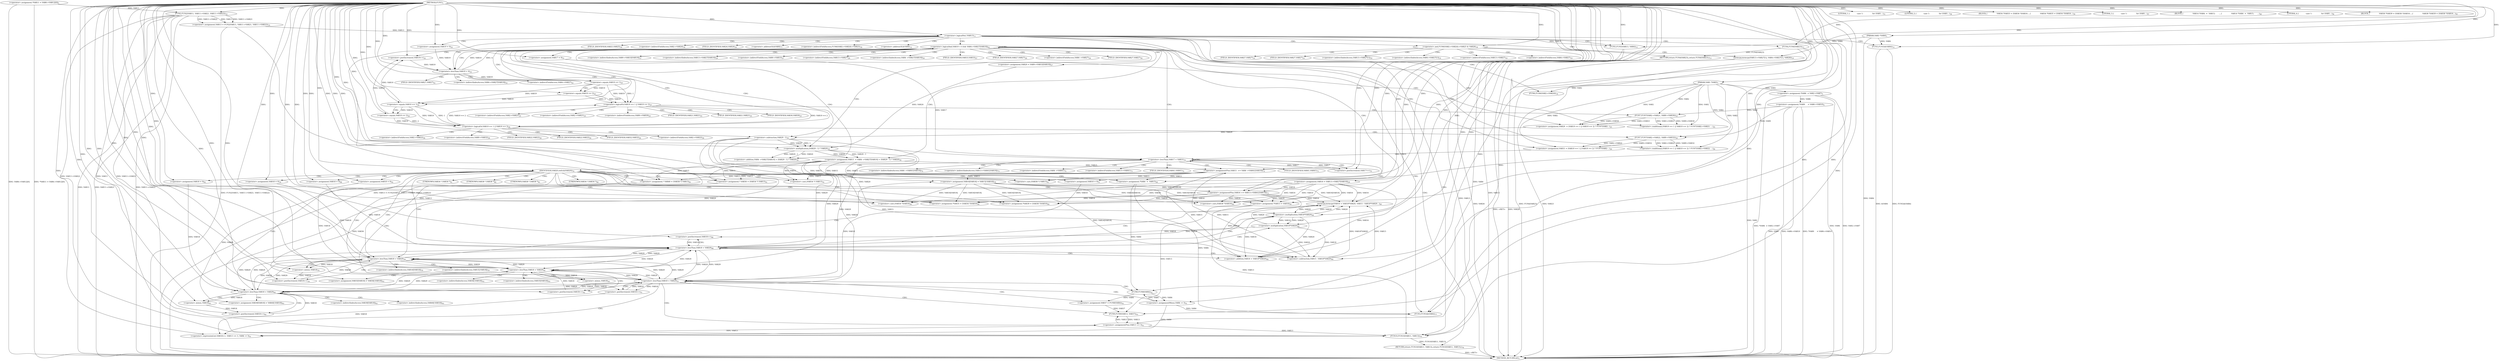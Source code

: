 digraph "FUN1" {  
"8" [label = <(METHOD,FUN1)<SUB>1</SUB>> ]
"355" [label = <(METHOD_RETURN,int)<SUB>1</SUB>> ]
"9" [label = <(PARAM,VAR1 *VAR2)<SUB>1</SUB>> ]
"10" [label = <(PARAM,VAR3 *VAR4)<SUB>1</SUB>> ]
"13" [label = <(&lt;operator&gt;.assignment,*VAR6  = VAR2-&gt;VAR7)<SUB>3</SUB>> ]
"19" [label = <(&lt;operator&gt;.assignment,*VAR9     = VAR6-&gt;VAR10)<SUB>4</SUB>> ]
"25" [label = <(&lt;operator&gt;.assignment,*VAR11 = VAR6-&gt;VAR12[0])<SUB>5</SUB>> ]
"39" [label = <(&lt;operator&gt;.assignment,VAR13 = FUN2(VAR11, VAR11-&gt;VAR21, VAR11-&gt;VAR22))<SUB>10</SUB>> ]
"59" [label = <(FUN5,FUN5(VAR13, VAR4))<SUB>15</SUB>> ]
"348" [label = <(FUN3,FUN3(&amp;VAR4))<SUB>77</SUB>> ]
"351" [label = <(RETURN,return FUN10(VAR11, VAR13);,return FUN10(VAR11, VAR13);)<SUB>78</SUB>> ]
"50" [label = <(&lt;operator&gt;.logicalNot,!VAR13)<SUB>11</SUB>> ]
"63" [label = <(&lt;operator&gt;.and,FUN6(VAR2-&gt;VAR24)-&gt;VAR25 &amp; VAR26)<SUB>18</SUB>> ]
"89" [label = <(&lt;operator&gt;.logicalAnd,VAR19 &lt; 4 &amp;&amp; VAR4-&gt;VAR27[VAR19])<SUB>22</SUB>> ]
"98" [label = <(&lt;operator&gt;.postIncrement,VAR19++)<SUB>22</SUB>> ]
"352" [label = <(FUN10,FUN10(VAR11, VAR13))<SUB>78</SUB>> ]
"41" [label = <(FUN2,FUN2(VAR11, VAR11-&gt;VAR21, VAR11-&gt;VAR22))<SUB>10</SUB>> ]
"53" [label = <(FUN3,FUN3(&amp;VAR4))<SUB>12</SUB>> ]
"56" [label = <(RETURN,return FUN4(VAR23);,return FUN4(VAR23);)<SUB>13</SUB>> ]
"72" [label = <(memcpy,memcpy(VAR13-&gt;VAR27[1], VAR4-&gt;VAR27[1], VAR28))<SUB>19</SUB>> ]
"86" [label = <(&lt;operator&gt;.assignment,VAR19 = 0)<SUB>22</SUB>> ]
"102" [label = <(&lt;operator&gt;.assignment,VAR29  = (VAR19 == 1 || VAR19 == 2) ? FUN7(VAR2...)<SUB>25</SUB>> ]
"123" [label = <(&lt;operator&gt;.assignment,VAR31 = (VAR19 == 1 || VAR19 == 2) ? FUN7(VAR2-...)<SUB>26</SUB>> ]
"143" [label = <(&lt;operator&gt;.assignment,VAR20 = VAR9-&gt;VAR33[VAR19])<SUB>27</SUB>> ]
"150" [label = <(&lt;operator&gt;.assignment,VAR16 = VAR13-&gt;VAR27[VAR19])<SUB>29</SUB>> ]
"157" [label = <(&lt;operator&gt;.assignment,VAR15  = VAR4 -&gt;VAR27[VAR19] + (VAR29 - 1) * VAR20)<SUB>30</SUB>> ]
"57" [label = <(FUN4,FUN4(VAR23))<SUB>13</SUB>> ]
"90" [label = <(&lt;operator&gt;.lessThan,VAR19 &lt; 4)<SUB>22</SUB>> ]
"175" [label = <(&lt;operator&gt;.lessThan,VAR17 &lt; VAR31)<SUB>31</SUB>> ]
"178" [label = <(&lt;operator&gt;.postIncrement,VAR17++)<SUB>31</SUB>> ]
"65" [label = <(FUN6,FUN6(VAR2-&gt;VAR24))<SUB>18</SUB>> ]
"104" [label = <(&lt;operator&gt;.conditional,(VAR19 == 1 || VAR19 == 2) ? FUN7(VAR2-&gt;VAR21, ...)<SUB>25</SUB>> ]
"125" [label = <(&lt;operator&gt;.conditional,(VAR19 == 1 || VAR19 == 2) ? FUN7(VAR2-&gt;VAR22, ...)<SUB>26</SUB>> ]
"159" [label = <(&lt;operator&gt;.addition,VAR4 -&gt;VAR27[VAR19] + (VAR29 - 1) * VAR20)<SUB>30</SUB>> ]
"172" [label = <(&lt;operator&gt;.assignment,VAR17 = 0)<SUB>31</SUB>> ]
"334" [label = <(&lt;operator&gt;.assignmentPlus,VAR15  += VAR4 -&gt;VAR41[VAR19])<SUB>72</SUB>> ]
"341" [label = <(&lt;operator&gt;.assignmentPlus,VAR16 += VAR13-&gt;VAR41[VAR19])<SUB>73</SUB>> ]
"105" [label = <(&lt;operator&gt;.logicalOr,VAR19 == 1 || VAR19 == 2)<SUB>25</SUB>> ]
"112" [label = <(FUN7,FUN7(VAR2-&gt;VAR21, VAR9-&gt;VAR30))<SUB>25</SUB>> ]
"126" [label = <(&lt;operator&gt;.logicalOr,VAR19 == 1 || VAR19 == 2)<SUB>26</SUB>> ]
"133" [label = <(FUN7,FUN7(VAR2-&gt;VAR22, VAR9-&gt;VAR32))<SUB>26</SUB>> ]
"165" [label = <(&lt;operator&gt;.multiplication,(VAR29 - 1) * VAR20)<SUB>30</SUB>> ]
"182" [label = <(IDENTIFIER,VAR20,switch(VAR20))<SUB>32</SUB>> ]
"106" [label = <(&lt;operator&gt;.equals,VAR19 == 1)<SUB>25</SUB>> ]
"109" [label = <(&lt;operator&gt;.equals,VAR19 == 2)<SUB>25</SUB>> ]
"127" [label = <(&lt;operator&gt;.equals,VAR19 == 1)<SUB>26</SUB>> ]
"130" [label = <(&lt;operator&gt;.equals,VAR19 == 2)<SUB>26</SUB>> ]
"166" [label = <(&lt;operator&gt;.subtraction,VAR29 - 1)<SUB>30</SUB>> ]
"185" [label = <(LITERAL,1,{
            case 1:
                for (VAR1...)<SUB>33</SUB>> ]
"206" [label = <(LITERAL,2,{
            case 1:
                for (VAR1...)<SUB>38</SUB>> ]
"207" [label = <(BLOCK,{
                VAR34 *VAR35 = (VAR34 *)VAR16...,{
                VAR34 *VAR35 = (VAR34 *)VAR16...)<SUB>39</SUB>> ]
"240" [label = <(LITERAL,3,{
            case 1:
                for (VAR1...)<SUB>47</SUB>> ]
"241" [label = <(BLOCK,{
                VAR14 *VAR4  =  VAR15;
      ...,{
                VAR14 *VAR4  =  VAR15;
      ...)<SUB>48</SUB>> ]
"278" [label = <(LITERAL,4,{
            case 1:
                for (VAR1...)<SUB>58</SUB>> ]
"279" [label = <(BLOCK,{
                VAR38 *VAR39 = (VAR38 *)VAR16...,{
                VAR38 *VAR39 = (VAR38 *)VAR16...)<SUB>59</SUB>> ]
"191" [label = <(&lt;operator&gt;.lessThan,VAR18 &lt; VAR29)<SUB>34</SUB>> ]
"194" [label = <(&lt;operator&gt;.postIncrement,VAR18++)<SUB>34</SUB>> ]
"196" [label = <(&lt;operator&gt;.assignment,VAR16[VAR18] = VAR15[-VAR18])<SUB>35</SUB>> ]
"209" [label = <(&lt;operator&gt;.assignment,*VAR35 = (VAR34 *)VAR16)<SUB>40</SUB>> ]
"215" [label = <(&lt;operator&gt;.assignment,* VAR36 = (VAR34 *) VAR15)<SUB>41</SUB>> ]
"243" [label = <(&lt;operator&gt;.assignment,*VAR4  =  VAR15)<SUB>49</SUB>> ]
"247" [label = <(&lt;operator&gt;.assignment,*VAR13 = VAR16)<SUB>50</SUB>> ]
"281" [label = <(&lt;operator&gt;.assignment,*VAR39 = (VAR38 *)VAR16)<SUB>60</SUB>> ]
"287" [label = <(&lt;operator&gt;.assignment,* VAR40 = (VAR38 *) VAR15)<SUB>61</SUB>> ]
"317" [label = <(&lt;operator&gt;.lessThan,VAR18 &lt; VAR29)<SUB>68</SUB>> ]
"320" [label = <(&lt;operator&gt;.postIncrement,VAR18++)<SUB>68</SUB>> ]
"322" [label = <(memcpy,memcpy(VAR16 + VAR18*VAR20, VAR15 - VAR18*VAR20...)<SUB>69</SUB>> ]
"188" [label = <(&lt;operator&gt;.assignment,VAR18 = 0)<SUB>34</SUB>> ]
"225" [label = <(&lt;operator&gt;.lessThan,VAR18 &lt; VAR29)<SUB>42</SUB>> ]
"228" [label = <(&lt;operator&gt;.postIncrement,VAR18++)<SUB>42</SUB>> ]
"230" [label = <(&lt;operator&gt;.assignment,VAR35[VAR18] = VAR36[-VAR18])<SUB>43</SUB>> ]
"255" [label = <(&lt;operator&gt;.lessThan,VAR18 &lt; VAR29)<SUB>51</SUB>> ]
"258" [label = <(&lt;operator&gt;.expressionList,VAR18++, VAR13 += 3, VAR4 -= 3)<SUB>51</SUB>> ]
"297" [label = <(&lt;operator&gt;.lessThan,VAR18 &lt; VAR29)<SUB>62</SUB>> ]
"300" [label = <(&lt;operator&gt;.postIncrement,VAR18++)<SUB>62</SUB>> ]
"302" [label = <(&lt;operator&gt;.assignment,VAR39[VAR18] = VAR40[-VAR18])<SUB>63</SUB>> ]
"314" [label = <(&lt;operator&gt;.assignment,VAR18 = 0)<SUB>68</SUB>> ]
"211" [label = <(&lt;operator&gt;.cast,(VAR34 *)VAR16)<SUB>40</SUB>> ]
"217" [label = <(&lt;operator&gt;.cast,(VAR34 *) VAR15)<SUB>41</SUB>> ]
"222" [label = <(&lt;operator&gt;.assignment,VAR18 = 0)<SUB>42</SUB>> ]
"252" [label = <(&lt;operator&gt;.assignment,VAR18 = 0)<SUB>51</SUB>> ]
"269" [label = <(&lt;operator&gt;.assignment,VAR37 = FUN8(VAR4))<SUB>52</SUB>> ]
"273" [label = <(FUN9,FUN9(VAR13, VAR37))<SUB>53</SUB>> ]
"283" [label = <(&lt;operator&gt;.cast,(VAR38 *)VAR16)<SUB>60</SUB>> ]
"289" [label = <(&lt;operator&gt;.cast,(VAR38 *) VAR15)<SUB>61</SUB>> ]
"294" [label = <(&lt;operator&gt;.assignment,VAR18 = 0)<SUB>62</SUB>> ]
"323" [label = <(&lt;operator&gt;.addition,VAR16 + VAR18*VAR20)<SUB>69</SUB>> ]
"328" [label = <(&lt;operator&gt;.subtraction,VAR15 - VAR18*VAR20)<SUB>69</SUB>> ]
"202" [label = <(&lt;operator&gt;.minus,-VAR18)<SUB>35</SUB>> ]
"259" [label = <(&lt;operator&gt;.postIncrement,VAR18++)<SUB>51</SUB>> ]
"261" [label = <(&lt;operator&gt;.assignmentPlus,VAR13 += 3)<SUB>51</SUB>> ]
"264" [label = <(&lt;operator&gt;.assignmentMinus,VAR4 -= 3)<SUB>51</SUB>> ]
"325" [label = <(&lt;operator&gt;.multiplication,VAR18*VAR20)<SUB>69</SUB>> ]
"330" [label = <(&lt;operator&gt;.multiplication,VAR18*VAR20)<SUB>69</SUB>> ]
"236" [label = <(&lt;operator&gt;.minus,-VAR18)<SUB>43</SUB>> ]
"271" [label = <(FUN8,FUN8(VAR4))<SUB>52</SUB>> ]
"308" [label = <(&lt;operator&gt;.minus,-VAR18)<SUB>63</SUB>> ]
"349" [label = <(&lt;operator&gt;.addressOf,&amp;VAR4)<SUB>77</SUB>> ]
"64" [label = <(&lt;operator&gt;.indirectFieldAccess,FUN6(VAR2-&gt;VAR24)-&gt;VAR25)<SUB>18</SUB>> ]
"93" [label = <(&lt;operator&gt;.indirectIndexAccess,VAR4-&gt;VAR27[VAR19])<SUB>22</SUB>> ]
"54" [label = <(&lt;operator&gt;.addressOf,&amp;VAR4)<SUB>12</SUB>> ]
"69" [label = <(FIELD_IDENTIFIER,VAR25,VAR25)<SUB>18</SUB>> ]
"73" [label = <(&lt;operator&gt;.indirectIndexAccess,VAR13-&gt;VAR27[1])<SUB>19</SUB>> ]
"78" [label = <(&lt;operator&gt;.indirectIndexAccess,VAR4-&gt;VAR27[1])<SUB>19</SUB>> ]
"94" [label = <(&lt;operator&gt;.indirectFieldAccess,VAR4-&gt;VAR27)<SUB>22</SUB>> ]
"145" [label = <(&lt;operator&gt;.indirectIndexAccess,VAR9-&gt;VAR33[VAR19])<SUB>27</SUB>> ]
"152" [label = <(&lt;operator&gt;.indirectIndexAccess,VAR13-&gt;VAR27[VAR19])<SUB>29</SUB>> ]
"66" [label = <(&lt;operator&gt;.indirectFieldAccess,VAR2-&gt;VAR24)<SUB>18</SUB>> ]
"74" [label = <(&lt;operator&gt;.indirectFieldAccess,VAR13-&gt;VAR27)<SUB>19</SUB>> ]
"79" [label = <(&lt;operator&gt;.indirectFieldAccess,VAR4-&gt;VAR27)<SUB>19</SUB>> ]
"96" [label = <(FIELD_IDENTIFIER,VAR27,VAR27)<SUB>22</SUB>> ]
"119" [label = <(&lt;operator&gt;.indirectFieldAccess,VAR2-&gt;VAR21)<SUB>25</SUB>> ]
"140" [label = <(&lt;operator&gt;.indirectFieldAccess,VAR2-&gt;VAR22)<SUB>26</SUB>> ]
"146" [label = <(&lt;operator&gt;.indirectFieldAccess,VAR9-&gt;VAR33)<SUB>27</SUB>> ]
"153" [label = <(&lt;operator&gt;.indirectFieldAccess,VAR13-&gt;VAR27)<SUB>29</SUB>> ]
"160" [label = <(&lt;operator&gt;.indirectIndexAccess,VAR4 -&gt;VAR27[VAR19])<SUB>30</SUB>> ]
"68" [label = <(FIELD_IDENTIFIER,VAR24,VAR24)<SUB>18</SUB>> ]
"76" [label = <(FIELD_IDENTIFIER,VAR27,VAR27)<SUB>19</SUB>> ]
"81" [label = <(FIELD_IDENTIFIER,VAR27,VAR27)<SUB>19</SUB>> ]
"113" [label = <(&lt;operator&gt;.indirectFieldAccess,VAR2-&gt;VAR21)<SUB>25</SUB>> ]
"116" [label = <(&lt;operator&gt;.indirectFieldAccess,VAR9-&gt;VAR30)<SUB>25</SUB>> ]
"121" [label = <(FIELD_IDENTIFIER,VAR21,VAR21)<SUB>25</SUB>> ]
"134" [label = <(&lt;operator&gt;.indirectFieldAccess,VAR2-&gt;VAR22)<SUB>26</SUB>> ]
"137" [label = <(&lt;operator&gt;.indirectFieldAccess,VAR9-&gt;VAR32)<SUB>26</SUB>> ]
"142" [label = <(FIELD_IDENTIFIER,VAR22,VAR22)<SUB>26</SUB>> ]
"148" [label = <(FIELD_IDENTIFIER,VAR33,VAR33)<SUB>27</SUB>> ]
"155" [label = <(FIELD_IDENTIFIER,VAR27,VAR27)<SUB>29</SUB>> ]
"161" [label = <(&lt;operator&gt;.indirectFieldAccess,VAR4 -&gt;VAR27)<SUB>30</SUB>> ]
"336" [label = <(&lt;operator&gt;.indirectIndexAccess,VAR4 -&gt;VAR41[VAR19])<SUB>72</SUB>> ]
"343" [label = <(&lt;operator&gt;.indirectIndexAccess,VAR13-&gt;VAR41[VAR19])<SUB>73</SUB>> ]
"115" [label = <(FIELD_IDENTIFIER,VAR21,VAR21)<SUB>25</SUB>> ]
"118" [label = <(FIELD_IDENTIFIER,VAR30,VAR30)<SUB>25</SUB>> ]
"136" [label = <(FIELD_IDENTIFIER,VAR22,VAR22)<SUB>26</SUB>> ]
"139" [label = <(FIELD_IDENTIFIER,VAR32,VAR32)<SUB>26</SUB>> ]
"163" [label = <(FIELD_IDENTIFIER,VAR27,VAR27)<SUB>30</SUB>> ]
"337" [label = <(&lt;operator&gt;.indirectFieldAccess,VAR4 -&gt;VAR41)<SUB>72</SUB>> ]
"344" [label = <(&lt;operator&gt;.indirectFieldAccess,VAR13-&gt;VAR41)<SUB>73</SUB>> ]
"339" [label = <(FIELD_IDENTIFIER,VAR41,VAR41)<SUB>72</SUB>> ]
"346" [label = <(FIELD_IDENTIFIER,VAR41,VAR41)<SUB>73</SUB>> ]
"197" [label = <(&lt;operator&gt;.indirectIndexAccess,VAR16[VAR18])<SUB>35</SUB>> ]
"200" [label = <(&lt;operator&gt;.indirectIndexAccess,VAR15[-VAR18])<SUB>35</SUB>> ]
"212" [label = <(UNKNOWN,VAR34 *,VAR34 *)<SUB>40</SUB>> ]
"218" [label = <(UNKNOWN,VAR34 *,VAR34 *)<SUB>41</SUB>> ]
"231" [label = <(&lt;operator&gt;.indirectIndexAccess,VAR35[VAR18])<SUB>43</SUB>> ]
"234" [label = <(&lt;operator&gt;.indirectIndexAccess,VAR36[-VAR18])<SUB>43</SUB>> ]
"284" [label = <(UNKNOWN,VAR38 *,VAR38 *)<SUB>60</SUB>> ]
"290" [label = <(UNKNOWN,VAR38 *,VAR38 *)<SUB>61</SUB>> ]
"303" [label = <(&lt;operator&gt;.indirectIndexAccess,VAR39[VAR18])<SUB>63</SUB>> ]
"306" [label = <(&lt;operator&gt;.indirectIndexAccess,VAR40[-VAR18])<SUB>63</SUB>> ]
  "56" -> "355"  [ label = "DDG: &lt;RET&gt;"] 
  "351" -> "355"  [ label = "DDG: &lt;RET&gt;"] 
  "9" -> "355"  [ label = "DDG: VAR2"] 
  "10" -> "355"  [ label = "DDG: VAR4"] 
  "13" -> "355"  [ label = "DDG: VAR6"] 
  "13" -> "355"  [ label = "DDG: VAR2-&gt;VAR7"] 
  "13" -> "355"  [ label = "DDG: *VAR6  = VAR2-&gt;VAR7"] 
  "19" -> "355"  [ label = "DDG: VAR9"] 
  "19" -> "355"  [ label = "DDG: VAR6-&gt;VAR10"] 
  "19" -> "355"  [ label = "DDG: *VAR9     = VAR6-&gt;VAR10"] 
  "25" -> "355"  [ label = "DDG: VAR6-&gt;VAR12[0]"] 
  "25" -> "355"  [ label = "DDG: *VAR11 = VAR6-&gt;VAR12[0]"] 
  "41" -> "355"  [ label = "DDG: VAR11"] 
  "41" -> "355"  [ label = "DDG: VAR11-&gt;VAR21"] 
  "41" -> "355"  [ label = "DDG: VAR11-&gt;VAR22"] 
  "39" -> "355"  [ label = "DDG: FUN2(VAR11, VAR11-&gt;VAR21, VAR11-&gt;VAR22)"] 
  "39" -> "355"  [ label = "DDG: VAR13 = FUN2(VAR11, VAR11-&gt;VAR21, VAR11-&gt;VAR22)"] 
  "50" -> "355"  [ label = "DDG: VAR13"] 
  "50" -> "355"  [ label = "DDG: !VAR13"] 
  "53" -> "355"  [ label = "DDG: &amp;VAR4"] 
  "53" -> "355"  [ label = "DDG: FUN3(&amp;VAR4)"] 
  "57" -> "355"  [ label = "DDG: VAR23"] 
  "57" -> "355"  [ label = "DDG: FUN4(VAR23)"] 
  "63" -> "355"  [ label = "DDG: VAR26"] 
  "72" -> "355"  [ label = "DDG: VAR28"] 
  "8" -> "9"  [ label = "DDG: "] 
  "8" -> "10"  [ label = "DDG: "] 
  "9" -> "13"  [ label = "DDG: VAR2"] 
  "13" -> "19"  [ label = "DDG: VAR6"] 
  "41" -> "39"  [ label = "DDG: VAR11"] 
  "41" -> "39"  [ label = "DDG: VAR11-&gt;VAR21"] 
  "41" -> "39"  [ label = "DDG: VAR11-&gt;VAR22"] 
  "352" -> "351"  [ label = "DDG: FUN10(VAR11, VAR13)"] 
  "50" -> "59"  [ label = "DDG: VAR13"] 
  "8" -> "59"  [ label = "DDG: "] 
  "10" -> "59"  [ label = "DDG: VAR4"] 
  "59" -> "348"  [ label = "DDG: VAR4"] 
  "243" -> "348"  [ label = "DDG: VAR4"] 
  "264" -> "348"  [ label = "DDG: VAR4"] 
  "8" -> "348"  [ label = "DDG: "] 
  "25" -> "41"  [ label = "DDG: VAR11"] 
  "8" -> "41"  [ label = "DDG: "] 
  "39" -> "50"  [ label = "DDG: VAR13"] 
  "8" -> "50"  [ label = "DDG: "] 
  "57" -> "56"  [ label = "DDG: FUN4(VAR23)"] 
  "8" -> "63"  [ label = "DDG: "] 
  "8" -> "86"  [ label = "DDG: "] 
  "90" -> "89"  [ label = "DDG: VAR19"] 
  "90" -> "89"  [ label = "DDG: 4"] 
  "127" -> "98"  [ label = "DDG: VAR19"] 
  "130" -> "98"  [ label = "DDG: VAR19"] 
  "8" -> "98"  [ label = "DDG: "] 
  "112" -> "102"  [ label = "DDG: VAR2-&gt;VAR21"] 
  "112" -> "102"  [ label = "DDG: VAR9-&gt;VAR30"] 
  "9" -> "102"  [ label = "DDG: VAR2"] 
  "133" -> "123"  [ label = "DDG: VAR2-&gt;VAR22"] 
  "133" -> "123"  [ label = "DDG: VAR9-&gt;VAR32"] 
  "9" -> "123"  [ label = "DDG: VAR2"] 
  "165" -> "157"  [ label = "DDG: VAR29 - 1"] 
  "165" -> "157"  [ label = "DDG: VAR20"] 
  "41" -> "352"  [ label = "DDG: VAR11"] 
  "41" -> "352"  [ label = "DDG: VAR11-&gt;VAR21"] 
  "41" -> "352"  [ label = "DDG: VAR11-&gt;VAR22"] 
  "8" -> "352"  [ label = "DDG: "] 
  "59" -> "352"  [ label = "DDG: VAR13"] 
  "247" -> "352"  [ label = "DDG: VAR13"] 
  "261" -> "352"  [ label = "DDG: VAR13"] 
  "10" -> "53"  [ label = "DDG: VAR4"] 
  "8" -> "53"  [ label = "DDG: "] 
  "8" -> "72"  [ label = "DDG: "] 
  "86" -> "90"  [ label = "DDG: VAR19"] 
  "98" -> "90"  [ label = "DDG: VAR19"] 
  "8" -> "90"  [ label = "DDG: "] 
  "8" -> "57"  [ label = "DDG: "] 
  "9" -> "65"  [ label = "DDG: VAR2"] 
  "112" -> "104"  [ label = "DDG: VAR2-&gt;VAR21"] 
  "112" -> "104"  [ label = "DDG: VAR9-&gt;VAR30"] 
  "9" -> "104"  [ label = "DDG: VAR2"] 
  "133" -> "125"  [ label = "DDG: VAR2-&gt;VAR22"] 
  "133" -> "125"  [ label = "DDG: VAR9-&gt;VAR32"] 
  "9" -> "125"  [ label = "DDG: VAR2"] 
  "165" -> "159"  [ label = "DDG: VAR29 - 1"] 
  "165" -> "159"  [ label = "DDG: VAR20"] 
  "8" -> "172"  [ label = "DDG: "] 
  "172" -> "175"  [ label = "DDG: VAR17"] 
  "178" -> "175"  [ label = "DDG: VAR17"] 
  "8" -> "175"  [ label = "DDG: "] 
  "123" -> "175"  [ label = "DDG: VAR31"] 
  "175" -> "178"  [ label = "DDG: VAR17"] 
  "8" -> "178"  [ label = "DDG: "] 
  "106" -> "105"  [ label = "DDG: VAR19"] 
  "106" -> "105"  [ label = "DDG: 1"] 
  "126" -> "105"  [ label = "DDG: VAR19 == 2"] 
  "109" -> "105"  [ label = "DDG: VAR19"] 
  "109" -> "105"  [ label = "DDG: 2"] 
  "9" -> "112"  [ label = "DDG: VAR2"] 
  "19" -> "112"  [ label = "DDG: VAR9"] 
  "127" -> "126"  [ label = "DDG: VAR19"] 
  "127" -> "126"  [ label = "DDG: 1"] 
  "130" -> "126"  [ label = "DDG: VAR19"] 
  "130" -> "126"  [ label = "DDG: 2"] 
  "105" -> "126"  [ label = "DDG: VAR19 == 2"] 
  "9" -> "133"  [ label = "DDG: VAR2"] 
  "19" -> "133"  [ label = "DDG: VAR9"] 
  "166" -> "165"  [ label = "DDG: VAR29"] 
  "166" -> "165"  [ label = "DDG: 1"] 
  "143" -> "165"  [ label = "DDG: VAR20"] 
  "8" -> "165"  [ label = "DDG: "] 
  "8" -> "182"  [ label = "DDG: "] 
  "157" -> "334"  [ label = "DDG: VAR15"] 
  "328" -> "334"  [ label = "DDG: VAR15"] 
  "8" -> "334"  [ label = "DDG: "] 
  "150" -> "341"  [ label = "DDG: VAR16"] 
  "196" -> "341"  [ label = "DDG: VAR16[VAR18]"] 
  "8" -> "341"  [ label = "DDG: "] 
  "90" -> "106"  [ label = "DDG: VAR19"] 
  "8" -> "106"  [ label = "DDG: "] 
  "106" -> "109"  [ label = "DDG: VAR19"] 
  "8" -> "109"  [ label = "DDG: "] 
  "106" -> "127"  [ label = "DDG: VAR19"] 
  "109" -> "127"  [ label = "DDG: VAR19"] 
  "8" -> "127"  [ label = "DDG: "] 
  "127" -> "130"  [ label = "DDG: VAR19"] 
  "8" -> "130"  [ label = "DDG: "] 
  "102" -> "166"  [ label = "DDG: VAR29"] 
  "8" -> "166"  [ label = "DDG: "] 
  "8" -> "185"  [ label = "DDG: "] 
  "8" -> "206"  [ label = "DDG: "] 
  "8" -> "207"  [ label = "DDG: "] 
  "8" -> "240"  [ label = "DDG: "] 
  "8" -> "241"  [ label = "DDG: "] 
  "8" -> "278"  [ label = "DDG: "] 
  "8" -> "279"  [ label = "DDG: "] 
  "157" -> "196"  [ label = "DDG: VAR15"] 
  "334" -> "196"  [ label = "DDG: VAR15"] 
  "150" -> "209"  [ label = "DDG: VAR16"] 
  "341" -> "209"  [ label = "DDG: VAR16"] 
  "196" -> "209"  [ label = "DDG: VAR16[VAR18]"] 
  "8" -> "209"  [ label = "DDG: "] 
  "157" -> "215"  [ label = "DDG: VAR15"] 
  "334" -> "215"  [ label = "DDG: VAR15"] 
  "8" -> "215"  [ label = "DDG: "] 
  "157" -> "243"  [ label = "DDG: VAR15"] 
  "334" -> "243"  [ label = "DDG: VAR15"] 
  "8" -> "243"  [ label = "DDG: "] 
  "150" -> "247"  [ label = "DDG: VAR16"] 
  "341" -> "247"  [ label = "DDG: VAR16"] 
  "196" -> "247"  [ label = "DDG: VAR16[VAR18]"] 
  "8" -> "247"  [ label = "DDG: "] 
  "150" -> "281"  [ label = "DDG: VAR16"] 
  "341" -> "281"  [ label = "DDG: VAR16"] 
  "196" -> "281"  [ label = "DDG: VAR16[VAR18]"] 
  "8" -> "281"  [ label = "DDG: "] 
  "157" -> "287"  [ label = "DDG: VAR15"] 
  "334" -> "287"  [ label = "DDG: VAR15"] 
  "8" -> "287"  [ label = "DDG: "] 
  "8" -> "188"  [ label = "DDG: "] 
  "188" -> "191"  [ label = "DDG: VAR18"] 
  "194" -> "191"  [ label = "DDG: VAR18"] 
  "8" -> "191"  [ label = "DDG: "] 
  "166" -> "191"  [ label = "DDG: VAR29"] 
  "317" -> "191"  [ label = "DDG: VAR29"] 
  "297" -> "191"  [ label = "DDG: VAR29"] 
  "255" -> "191"  [ label = "DDG: VAR29"] 
  "225" -> "191"  [ label = "DDG: VAR29"] 
  "202" -> "194"  [ label = "DDG: VAR18"] 
  "8" -> "194"  [ label = "DDG: "] 
  "215" -> "230"  [ label = "DDG: VAR36"] 
  "287" -> "302"  [ label = "DDG: VAR40"] 
  "8" -> "314"  [ label = "DDG: "] 
  "314" -> "317"  [ label = "DDG: VAR18"] 
  "320" -> "317"  [ label = "DDG: VAR18"] 
  "8" -> "317"  [ label = "DDG: "] 
  "166" -> "317"  [ label = "DDG: VAR29"] 
  "297" -> "317"  [ label = "DDG: VAR29"] 
  "255" -> "317"  [ label = "DDG: VAR29"] 
  "225" -> "317"  [ label = "DDG: VAR29"] 
  "191" -> "317"  [ label = "DDG: VAR29"] 
  "330" -> "320"  [ label = "DDG: VAR18"] 
  "8" -> "320"  [ label = "DDG: "] 
  "150" -> "322"  [ label = "DDG: VAR16"] 
  "341" -> "322"  [ label = "DDG: VAR16"] 
  "196" -> "322"  [ label = "DDG: VAR16[VAR18]"] 
  "8" -> "322"  [ label = "DDG: "] 
  "325" -> "322"  [ label = "DDG: VAR18"] 
  "325" -> "322"  [ label = "DDG: VAR20"] 
  "328" -> "322"  [ label = "DDG: VAR15"] 
  "328" -> "322"  [ label = "DDG: VAR18*VAR20"] 
  "330" -> "322"  [ label = "DDG: VAR20"] 
  "150" -> "211"  [ label = "DDG: VAR16"] 
  "341" -> "211"  [ label = "DDG: VAR16"] 
  "196" -> "211"  [ label = "DDG: VAR16[VAR18]"] 
  "8" -> "211"  [ label = "DDG: "] 
  "157" -> "217"  [ label = "DDG: VAR15"] 
  "334" -> "217"  [ label = "DDG: VAR15"] 
  "8" -> "217"  [ label = "DDG: "] 
  "8" -> "222"  [ label = "DDG: "] 
  "222" -> "225"  [ label = "DDG: VAR18"] 
  "228" -> "225"  [ label = "DDG: VAR18"] 
  "8" -> "225"  [ label = "DDG: "] 
  "166" -> "225"  [ label = "DDG: VAR29"] 
  "317" -> "225"  [ label = "DDG: VAR29"] 
  "297" -> "225"  [ label = "DDG: VAR29"] 
  "255" -> "225"  [ label = "DDG: VAR29"] 
  "191" -> "225"  [ label = "DDG: VAR29"] 
  "236" -> "228"  [ label = "DDG: VAR18"] 
  "8" -> "228"  [ label = "DDG: "] 
  "8" -> "252"  [ label = "DDG: "] 
  "252" -> "255"  [ label = "DDG: VAR18"] 
  "259" -> "255"  [ label = "DDG: VAR18"] 
  "8" -> "255"  [ label = "DDG: "] 
  "166" -> "255"  [ label = "DDG: VAR29"] 
  "317" -> "255"  [ label = "DDG: VAR29"] 
  "297" -> "255"  [ label = "DDG: VAR29"] 
  "225" -> "255"  [ label = "DDG: VAR29"] 
  "191" -> "255"  [ label = "DDG: VAR29"] 
  "259" -> "258"  [ label = "DDG: VAR18"] 
  "261" -> "258"  [ label = "DDG: VAR13"] 
  "8" -> "258"  [ label = "DDG: "] 
  "264" -> "258"  [ label = "DDG: VAR4"] 
  "271" -> "269"  [ label = "DDG: VAR4"] 
  "150" -> "283"  [ label = "DDG: VAR16"] 
  "341" -> "283"  [ label = "DDG: VAR16"] 
  "196" -> "283"  [ label = "DDG: VAR16[VAR18]"] 
  "8" -> "283"  [ label = "DDG: "] 
  "157" -> "289"  [ label = "DDG: VAR15"] 
  "334" -> "289"  [ label = "DDG: VAR15"] 
  "8" -> "289"  [ label = "DDG: "] 
  "8" -> "294"  [ label = "DDG: "] 
  "294" -> "297"  [ label = "DDG: VAR18"] 
  "300" -> "297"  [ label = "DDG: VAR18"] 
  "8" -> "297"  [ label = "DDG: "] 
  "166" -> "297"  [ label = "DDG: VAR29"] 
  "317" -> "297"  [ label = "DDG: VAR29"] 
  "255" -> "297"  [ label = "DDG: VAR29"] 
  "225" -> "297"  [ label = "DDG: VAR29"] 
  "191" -> "297"  [ label = "DDG: VAR29"] 
  "308" -> "300"  [ label = "DDG: VAR18"] 
  "8" -> "300"  [ label = "DDG: "] 
  "150" -> "323"  [ label = "DDG: VAR16"] 
  "341" -> "323"  [ label = "DDG: VAR16"] 
  "196" -> "323"  [ label = "DDG: VAR16[VAR18]"] 
  "8" -> "323"  [ label = "DDG: "] 
  "325" -> "323"  [ label = "DDG: VAR18"] 
  "325" -> "323"  [ label = "DDG: VAR20"] 
  "157" -> "328"  [ label = "DDG: VAR15"] 
  "334" -> "328"  [ label = "DDG: VAR15"] 
  "8" -> "328"  [ label = "DDG: "] 
  "330" -> "328"  [ label = "DDG: VAR18"] 
  "330" -> "328"  [ label = "DDG: VAR20"] 
  "191" -> "202"  [ label = "DDG: VAR18"] 
  "8" -> "202"  [ label = "DDG: "] 
  "255" -> "259"  [ label = "DDG: VAR18"] 
  "8" -> "259"  [ label = "DDG: "] 
  "273" -> "261"  [ label = "DDG: VAR13"] 
  "8" -> "261"  [ label = "DDG: "] 
  "271" -> "264"  [ label = "DDG: VAR4"] 
  "8" -> "264"  [ label = "DDG: "] 
  "247" -> "273"  [ label = "DDG: VAR13"] 
  "261" -> "273"  [ label = "DDG: VAR13"] 
  "8" -> "273"  [ label = "DDG: "] 
  "269" -> "273"  [ label = "DDG: VAR37"] 
  "317" -> "325"  [ label = "DDG: VAR18"] 
  "8" -> "325"  [ label = "DDG: "] 
  "165" -> "325"  [ label = "DDG: VAR20"] 
  "322" -> "325"  [ label = "DDG: VAR20"] 
  "325" -> "330"  [ label = "DDG: VAR18"] 
  "8" -> "330"  [ label = "DDG: "] 
  "325" -> "330"  [ label = "DDG: VAR20"] 
  "225" -> "236"  [ label = "DDG: VAR18"] 
  "8" -> "236"  [ label = "DDG: "] 
  "243" -> "271"  [ label = "DDG: VAR4"] 
  "264" -> "271"  [ label = "DDG: VAR4"] 
  "8" -> "271"  [ label = "DDG: "] 
  "297" -> "308"  [ label = "DDG: VAR18"] 
  "8" -> "308"  [ label = "DDG: "] 
  "50" -> "68"  [ label = "CDG: "] 
  "50" -> "59"  [ label = "CDG: "] 
  "50" -> "349"  [ label = "CDG: "] 
  "50" -> "54"  [ label = "CDG: "] 
  "50" -> "86"  [ label = "CDG: "] 
  "50" -> "66"  [ label = "CDG: "] 
  "50" -> "348"  [ label = "CDG: "] 
  "50" -> "65"  [ label = "CDG: "] 
  "50" -> "53"  [ label = "CDG: "] 
  "50" -> "351"  [ label = "CDG: "] 
  "50" -> "64"  [ label = "CDG: "] 
  "50" -> "57"  [ label = "CDG: "] 
  "50" -> "56"  [ label = "CDG: "] 
  "50" -> "69"  [ label = "CDG: "] 
  "50" -> "90"  [ label = "CDG: "] 
  "50" -> "352"  [ label = "CDG: "] 
  "50" -> "89"  [ label = "CDG: "] 
  "50" -> "63"  [ label = "CDG: "] 
  "63" -> "74"  [ label = "CDG: "] 
  "63" -> "76"  [ label = "CDG: "] 
  "63" -> "72"  [ label = "CDG: "] 
  "63" -> "73"  [ label = "CDG: "] 
  "63" -> "81"  [ label = "CDG: "] 
  "63" -> "79"  [ label = "CDG: "] 
  "63" -> "78"  [ label = "CDG: "] 
  "89" -> "146"  [ label = "CDG: "] 
  "89" -> "161"  [ label = "CDG: "] 
  "89" -> "163"  [ label = "CDG: "] 
  "89" -> "102"  [ label = "CDG: "] 
  "89" -> "150"  [ label = "CDG: "] 
  "89" -> "104"  [ label = "CDG: "] 
  "89" -> "148"  [ label = "CDG: "] 
  "89" -> "152"  [ label = "CDG: "] 
  "89" -> "127"  [ label = "CDG: "] 
  "89" -> "160"  [ label = "CDG: "] 
  "89" -> "123"  [ label = "CDG: "] 
  "89" -> "159"  [ label = "CDG: "] 
  "89" -> "172"  [ label = "CDG: "] 
  "89" -> "98"  [ label = "CDG: "] 
  "89" -> "145"  [ label = "CDG: "] 
  "89" -> "153"  [ label = "CDG: "] 
  "89" -> "90"  [ label = "CDG: "] 
  "89" -> "155"  [ label = "CDG: "] 
  "89" -> "89"  [ label = "CDG: "] 
  "89" -> "166"  [ label = "CDG: "] 
  "89" -> "106"  [ label = "CDG: "] 
  "89" -> "157"  [ label = "CDG: "] 
  "89" -> "143"  [ label = "CDG: "] 
  "89" -> "126"  [ label = "CDG: "] 
  "89" -> "105"  [ label = "CDG: "] 
  "89" -> "165"  [ label = "CDG: "] 
  "89" -> "175"  [ label = "CDG: "] 
  "89" -> "125"  [ label = "CDG: "] 
  "90" -> "93"  [ label = "CDG: "] 
  "90" -> "94"  [ label = "CDG: "] 
  "90" -> "96"  [ label = "CDG: "] 
  "175" -> "334"  [ label = "CDG: "] 
  "175" -> "336"  [ label = "CDG: "] 
  "175" -> "182"  [ label = "CDG: "] 
  "175" -> "346"  [ label = "CDG: "] 
  "175" -> "178"  [ label = "CDG: "] 
  "175" -> "337"  [ label = "CDG: "] 
  "175" -> "341"  [ label = "CDG: "] 
  "175" -> "339"  [ label = "CDG: "] 
  "175" -> "343"  [ label = "CDG: "] 
  "175" -> "175"  [ label = "CDG: "] 
  "175" -> "344"  [ label = "CDG: "] 
  "105" -> "112"  [ label = "CDG: "] 
  "105" -> "118"  [ label = "CDG: "] 
  "105" -> "116"  [ label = "CDG: "] 
  "105" -> "115"  [ label = "CDG: "] 
  "105" -> "113"  [ label = "CDG: "] 
  "105" -> "119"  [ label = "CDG: "] 
  "105" -> "121"  [ label = "CDG: "] 
  "126" -> "136"  [ label = "CDG: "] 
  "126" -> "134"  [ label = "CDG: "] 
  "126" -> "140"  [ label = "CDG: "] 
  "126" -> "133"  [ label = "CDG: "] 
  "126" -> "137"  [ label = "CDG: "] 
  "126" -> "139"  [ label = "CDG: "] 
  "126" -> "142"  [ label = "CDG: "] 
  "106" -> "109"  [ label = "CDG: "] 
  "127" -> "130"  [ label = "CDG: "] 
  "182" -> "188"  [ label = "CDG: "] 
  "182" -> "215"  [ label = "CDG: "] 
  "182" -> "209"  [ label = "CDG: "] 
  "182" -> "290"  [ label = "CDG: "] 
  "182" -> "283"  [ label = "CDG: "] 
  "182" -> "243"  [ label = "CDG: "] 
  "182" -> "317"  [ label = "CDG: "] 
  "182" -> "247"  [ label = "CDG: "] 
  "182" -> "281"  [ label = "CDG: "] 
  "182" -> "217"  [ label = "CDG: "] 
  "182" -> "222"  [ label = "CDG: "] 
  "182" -> "297"  [ label = "CDG: "] 
  "182" -> "225"  [ label = "CDG: "] 
  "182" -> "284"  [ label = "CDG: "] 
  "182" -> "191"  [ label = "CDG: "] 
  "182" -> "255"  [ label = "CDG: "] 
  "182" -> "289"  [ label = "CDG: "] 
  "182" -> "212"  [ label = "CDG: "] 
  "182" -> "314"  [ label = "CDG: "] 
  "182" -> "252"  [ label = "CDG: "] 
  "182" -> "287"  [ label = "CDG: "] 
  "182" -> "294"  [ label = "CDG: "] 
  "182" -> "211"  [ label = "CDG: "] 
  "182" -> "218"  [ label = "CDG: "] 
  "191" -> "196"  [ label = "CDG: "] 
  "191" -> "194"  [ label = "CDG: "] 
  "191" -> "202"  [ label = "CDG: "] 
  "191" -> "200"  [ label = "CDG: "] 
  "191" -> "197"  [ label = "CDG: "] 
  "191" -> "191"  [ label = "CDG: "] 
  "317" -> "322"  [ label = "CDG: "] 
  "317" -> "317"  [ label = "CDG: "] 
  "317" -> "328"  [ label = "CDG: "] 
  "317" -> "323"  [ label = "CDG: "] 
  "317" -> "320"  [ label = "CDG: "] 
  "317" -> "325"  [ label = "CDG: "] 
  "317" -> "330"  [ label = "CDG: "] 
  "225" -> "230"  [ label = "CDG: "] 
  "225" -> "228"  [ label = "CDG: "] 
  "225" -> "236"  [ label = "CDG: "] 
  "225" -> "225"  [ label = "CDG: "] 
  "225" -> "231"  [ label = "CDG: "] 
  "225" -> "234"  [ label = "CDG: "] 
  "255" -> "264"  [ label = "CDG: "] 
  "255" -> "258"  [ label = "CDG: "] 
  "255" -> "269"  [ label = "CDG: "] 
  "255" -> "273"  [ label = "CDG: "] 
  "255" -> "261"  [ label = "CDG: "] 
  "255" -> "255"  [ label = "CDG: "] 
  "255" -> "259"  [ label = "CDG: "] 
  "255" -> "271"  [ label = "CDG: "] 
  "297" -> "308"  [ label = "CDG: "] 
  "297" -> "300"  [ label = "CDG: "] 
  "297" -> "302"  [ label = "CDG: "] 
  "297" -> "306"  [ label = "CDG: "] 
  "297" -> "297"  [ label = "CDG: "] 
  "297" -> "303"  [ label = "CDG: "] 
}
